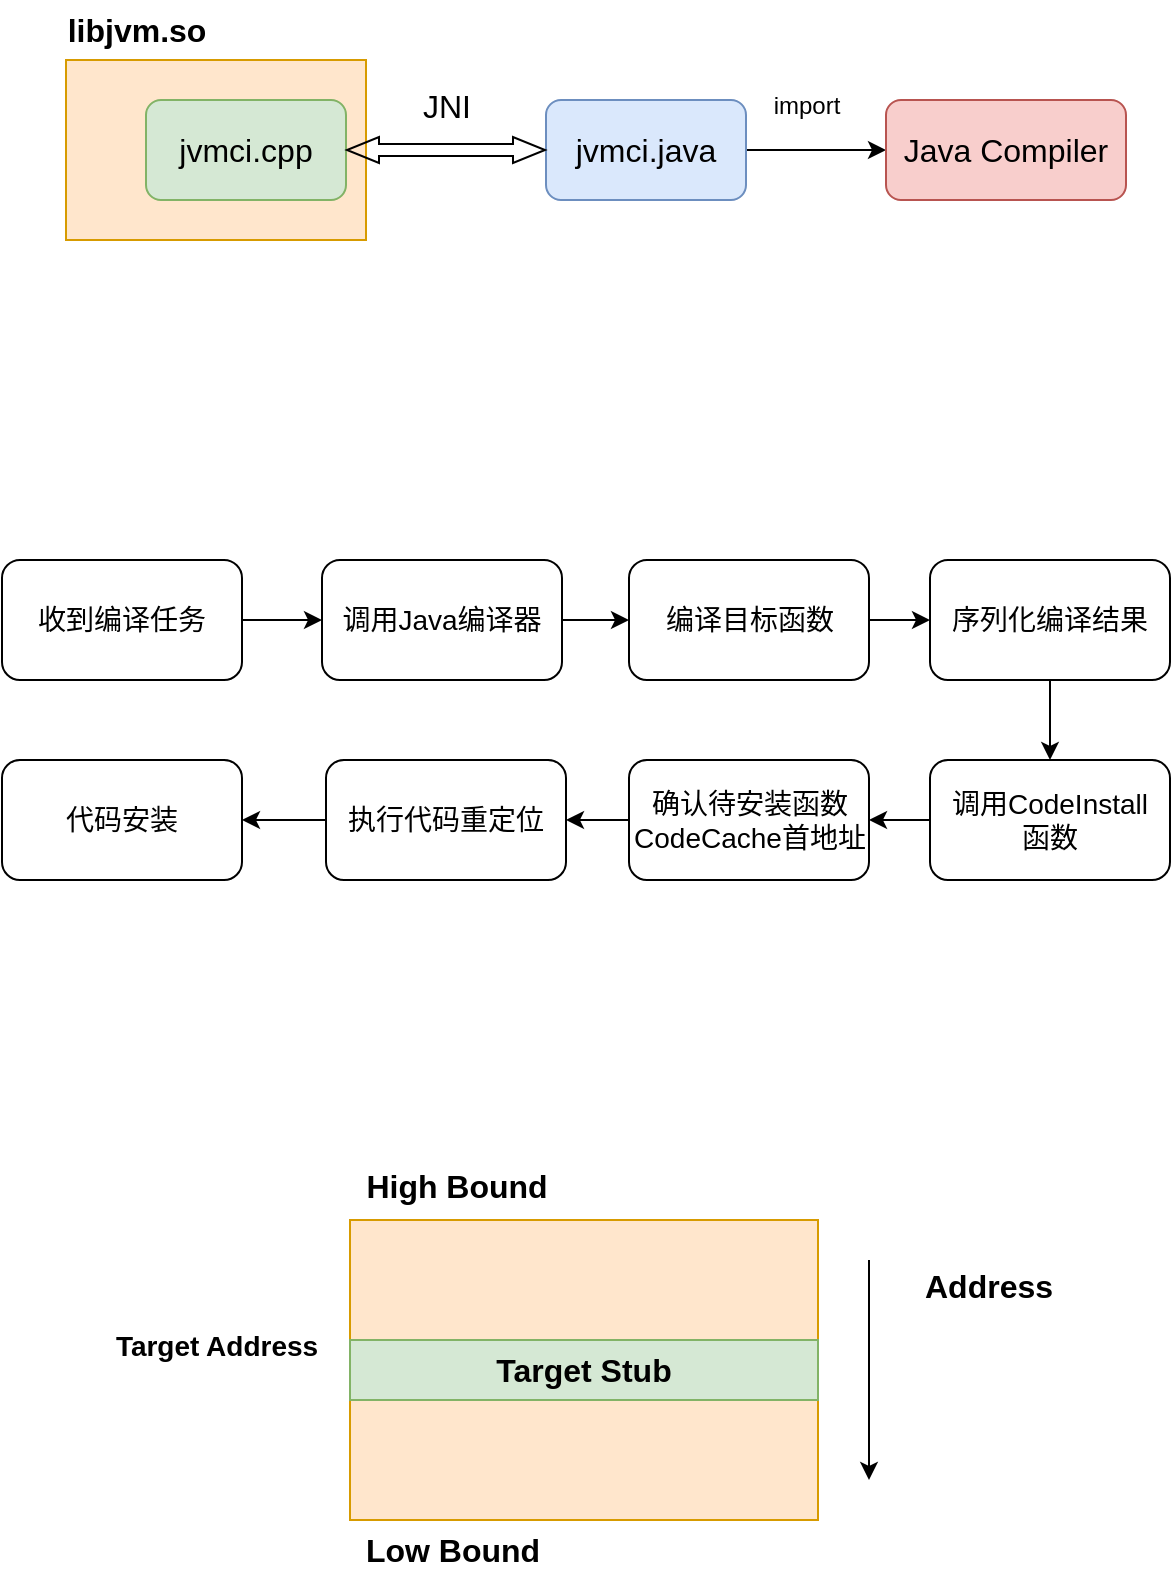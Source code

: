 <mxfile version="26.0.13">
  <diagram name="Page-1" id="_G9lPoWxat7-0CAS5zM7">
    <mxGraphModel dx="1426" dy="755" grid="1" gridSize="10" guides="1" tooltips="1" connect="1" arrows="1" fold="1" page="1" pageScale="1" pageWidth="827" pageHeight="1169" math="0" shadow="0">
      <root>
        <mxCell id="0" />
        <mxCell id="1" parent="0" />
        <mxCell id="5aYX-zWdXWkOe-InYHZb-1" value="" style="rounded=0;whiteSpace=wrap;html=1;fillColor=#ffe6cc;strokeColor=#d79b00;" parent="1" vertex="1">
          <mxGeometry x="154" y="90" width="150" height="90" as="geometry" />
        </mxCell>
        <mxCell id="5aYX-zWdXWkOe-InYHZb-2" value="&lt;font style=&quot;font-size: 16px;&quot;&gt;&lt;b&gt;libjvm.so&lt;/b&gt;&lt;/font&gt;" style="text;html=1;align=center;verticalAlign=middle;resizable=0;points=[];autosize=1;strokeColor=none;fillColor=none;" parent="1" vertex="1">
          <mxGeometry x="144" y="60" width="90" height="30" as="geometry" />
        </mxCell>
        <mxCell id="5aYX-zWdXWkOe-InYHZb-3" value="&lt;font style=&quot;font-size: 16px;&quot;&gt;jvmci.cpp&lt;/font&gt;" style="rounded=1;whiteSpace=wrap;html=1;fillColor=#d5e8d4;strokeColor=#82b366;" parent="1" vertex="1">
          <mxGeometry x="194" y="110" width="100" height="50" as="geometry" />
        </mxCell>
        <mxCell id="5aYX-zWdXWkOe-InYHZb-10" style="edgeStyle=orthogonalEdgeStyle;rounded=0;orthogonalLoop=1;jettySize=auto;html=1;exitX=1;exitY=0.5;exitDx=0;exitDy=0;entryX=0;entryY=0.5;entryDx=0;entryDy=0;" parent="1" source="5aYX-zWdXWkOe-InYHZb-6" target="5aYX-zWdXWkOe-InYHZb-7" edge="1">
          <mxGeometry relative="1" as="geometry" />
        </mxCell>
        <mxCell id="5aYX-zWdXWkOe-InYHZb-6" value="&lt;font style=&quot;font-size: 16px;&quot;&gt;jvmci.java&lt;/font&gt;" style="rounded=1;whiteSpace=wrap;html=1;fillColor=#dae8fc;strokeColor=#6c8ebf;" parent="1" vertex="1">
          <mxGeometry x="394" y="110" width="100" height="50" as="geometry" />
        </mxCell>
        <mxCell id="5aYX-zWdXWkOe-InYHZb-7" value="&lt;font style=&quot;font-size: 16px;&quot;&gt;Java Compiler&lt;/font&gt;" style="rounded=1;whiteSpace=wrap;html=1;fillColor=#f8cecc;strokeColor=#b85450;" parent="1" vertex="1">
          <mxGeometry x="564" y="110" width="120" height="50" as="geometry" />
        </mxCell>
        <mxCell id="5aYX-zWdXWkOe-InYHZb-8" value="" style="shape=flexArrow;endArrow=classic;startArrow=classic;html=1;rounded=0;exitX=1;exitY=0.5;exitDx=0;exitDy=0;entryX=0;entryY=0.5;entryDx=0;entryDy=0;endWidth=6;endSize=5;startWidth=6;startSize=5;strokeWidth=1;fontSize=2;spacing=0;width=6;" parent="1" source="5aYX-zWdXWkOe-InYHZb-3" target="5aYX-zWdXWkOe-InYHZb-6" edge="1">
          <mxGeometry width="100" height="100" relative="1" as="geometry">
            <mxPoint x="284" y="290" as="sourcePoint" />
            <mxPoint x="384" y="190" as="targetPoint" />
          </mxGeometry>
        </mxCell>
        <mxCell id="5aYX-zWdXWkOe-InYHZb-9" value="&lt;font style=&quot;font-size: 16px;&quot;&gt;JNI&lt;/font&gt;" style="text;html=1;align=center;verticalAlign=middle;resizable=0;points=[];autosize=1;strokeColor=none;fillColor=none;" parent="1" vertex="1">
          <mxGeometry x="319" y="98" width="50" height="30" as="geometry" />
        </mxCell>
        <mxCell id="5aYX-zWdXWkOe-InYHZb-11" value="import" style="text;html=1;align=center;verticalAlign=middle;resizable=0;points=[];autosize=1;strokeColor=none;fillColor=none;" parent="1" vertex="1">
          <mxGeometry x="494" y="98" width="60" height="30" as="geometry" />
        </mxCell>
        <mxCell id="ss0mkdK4vPv9JDS9_-59-14" style="edgeStyle=orthogonalEdgeStyle;rounded=0;orthogonalLoop=1;jettySize=auto;html=1;exitX=1;exitY=0.5;exitDx=0;exitDy=0;entryX=0;entryY=0.5;entryDx=0;entryDy=0;" parent="1" source="ss0mkdK4vPv9JDS9_-59-5" target="ss0mkdK4vPv9JDS9_-59-6" edge="1">
          <mxGeometry relative="1" as="geometry" />
        </mxCell>
        <mxCell id="ss0mkdK4vPv9JDS9_-59-5" value="&lt;font style=&quot;font-size: 14px;&quot;&gt;收到编译任务&lt;/font&gt;" style="rounded=1;whiteSpace=wrap;html=1;" parent="1" vertex="1">
          <mxGeometry x="122" y="340" width="120" height="60" as="geometry" />
        </mxCell>
        <mxCell id="ss0mkdK4vPv9JDS9_-59-15" style="edgeStyle=orthogonalEdgeStyle;rounded=0;orthogonalLoop=1;jettySize=auto;html=1;exitX=1;exitY=0.5;exitDx=0;exitDy=0;entryX=0;entryY=0.5;entryDx=0;entryDy=0;" parent="1" source="ss0mkdK4vPv9JDS9_-59-6" target="ss0mkdK4vPv9JDS9_-59-12" edge="1">
          <mxGeometry relative="1" as="geometry" />
        </mxCell>
        <mxCell id="ss0mkdK4vPv9JDS9_-59-6" value="&lt;font style=&quot;font-size: 14px;&quot;&gt;调用Java编译器&lt;/font&gt;" style="rounded=1;whiteSpace=wrap;html=1;" parent="1" vertex="1">
          <mxGeometry x="282" y="340" width="120" height="60" as="geometry" />
        </mxCell>
        <mxCell id="ss0mkdK4vPv9JDS9_-59-21" style="edgeStyle=orthogonalEdgeStyle;rounded=0;orthogonalLoop=1;jettySize=auto;html=1;exitX=0.5;exitY=1;exitDx=0;exitDy=0;entryX=0.5;entryY=0;entryDx=0;entryDy=0;" parent="1" source="ss0mkdK4vPv9JDS9_-59-7" target="ss0mkdK4vPv9JDS9_-59-20" edge="1">
          <mxGeometry relative="1" as="geometry" />
        </mxCell>
        <mxCell id="ss0mkdK4vPv9JDS9_-59-7" value="&lt;span style=&quot;font-size: 14px;&quot;&gt;序列化编译结果&lt;/span&gt;" style="rounded=1;whiteSpace=wrap;html=1;" parent="1" vertex="1">
          <mxGeometry x="586" y="340" width="120" height="60" as="geometry" />
        </mxCell>
        <mxCell id="ss0mkdK4vPv9JDS9_-59-18" style="edgeStyle=orthogonalEdgeStyle;rounded=0;orthogonalLoop=1;jettySize=auto;html=1;exitX=0;exitY=0.5;exitDx=0;exitDy=0;entryX=1;entryY=0.5;entryDx=0;entryDy=0;" parent="1" source="ss0mkdK4vPv9JDS9_-59-8" target="ss0mkdK4vPv9JDS9_-59-9" edge="1">
          <mxGeometry relative="1" as="geometry" />
        </mxCell>
        <mxCell id="ss0mkdK4vPv9JDS9_-59-8" value="&lt;span style=&quot;font-size: 14px;&quot;&gt;确认待安装函数CodeCache首地址&lt;/span&gt;" style="rounded=1;whiteSpace=wrap;html=1;" parent="1" vertex="1">
          <mxGeometry x="435.5" y="440" width="120" height="60" as="geometry" />
        </mxCell>
        <mxCell id="ss0mkdK4vPv9JDS9_-59-19" style="edgeStyle=orthogonalEdgeStyle;rounded=0;orthogonalLoop=1;jettySize=auto;html=1;exitX=0;exitY=0.5;exitDx=0;exitDy=0;entryX=1;entryY=0.5;entryDx=0;entryDy=0;" parent="1" source="ss0mkdK4vPv9JDS9_-59-9" target="ss0mkdK4vPv9JDS9_-59-10" edge="1">
          <mxGeometry relative="1" as="geometry" />
        </mxCell>
        <mxCell id="ss0mkdK4vPv9JDS9_-59-9" value="&lt;span style=&quot;font-size: 14px;&quot;&gt;执行代码重定位&lt;/span&gt;" style="rounded=1;whiteSpace=wrap;html=1;" parent="1" vertex="1">
          <mxGeometry x="284" y="440" width="120" height="60" as="geometry" />
        </mxCell>
        <mxCell id="ss0mkdK4vPv9JDS9_-59-10" value="&lt;span style=&quot;font-size: 14px;&quot;&gt;代码安装&lt;/span&gt;" style="rounded=1;whiteSpace=wrap;html=1;" parent="1" vertex="1">
          <mxGeometry x="122" y="440" width="120" height="60" as="geometry" />
        </mxCell>
        <mxCell id="ss0mkdK4vPv9JDS9_-59-16" style="edgeStyle=orthogonalEdgeStyle;rounded=0;orthogonalLoop=1;jettySize=auto;html=1;exitX=1;exitY=0.5;exitDx=0;exitDy=0;entryX=0;entryY=0.5;entryDx=0;entryDy=0;" parent="1" source="ss0mkdK4vPv9JDS9_-59-12" target="ss0mkdK4vPv9JDS9_-59-7" edge="1">
          <mxGeometry relative="1" as="geometry" />
        </mxCell>
        <mxCell id="ss0mkdK4vPv9JDS9_-59-12" value="&lt;span style=&quot;font-size: 14px;&quot;&gt;编译目标函数&lt;/span&gt;" style="rounded=1;whiteSpace=wrap;html=1;" parent="1" vertex="1">
          <mxGeometry x="435.5" y="340" width="120" height="60" as="geometry" />
        </mxCell>
        <mxCell id="ss0mkdK4vPv9JDS9_-59-22" style="edgeStyle=orthogonalEdgeStyle;rounded=0;orthogonalLoop=1;jettySize=auto;html=1;exitX=0;exitY=0.5;exitDx=0;exitDy=0;entryX=1;entryY=0.5;entryDx=0;entryDy=0;" parent="1" source="ss0mkdK4vPv9JDS9_-59-20" target="ss0mkdK4vPv9JDS9_-59-8" edge="1">
          <mxGeometry relative="1" as="geometry" />
        </mxCell>
        <mxCell id="ss0mkdK4vPv9JDS9_-59-20" value="&lt;span style=&quot;font-size: 14px;&quot;&gt;调用CodeInstall&lt;/span&gt;&lt;div&gt;&lt;span style=&quot;font-size: 14px;&quot;&gt;函数&lt;/span&gt;&lt;/div&gt;" style="rounded=1;whiteSpace=wrap;html=1;" parent="1" vertex="1">
          <mxGeometry x="586" y="440" width="120" height="60" as="geometry" />
        </mxCell>
        <mxCell id="k0R7uRQIOEUwSTuezCch-1" value="" style="rounded=0;whiteSpace=wrap;html=1;fillColor=#ffe6cc;strokeColor=#d79b00;" vertex="1" parent="1">
          <mxGeometry x="296" y="670" width="234" height="150" as="geometry" />
        </mxCell>
        <mxCell id="k0R7uRQIOEUwSTuezCch-2" value="&lt;font style=&quot;font-size: 16px;&quot;&gt;&lt;b&gt;Target Stub&lt;/b&gt;&lt;/font&gt;" style="rounded=0;whiteSpace=wrap;html=1;fillColor=#d5e8d4;strokeColor=#82b366;" vertex="1" parent="1">
          <mxGeometry x="296" y="730" width="234" height="30" as="geometry" />
        </mxCell>
        <mxCell id="k0R7uRQIOEUwSTuezCch-3" value="" style="endArrow=classic;html=1;rounded=0;" edge="1" parent="1">
          <mxGeometry width="50" height="50" relative="1" as="geometry">
            <mxPoint x="555.5" y="690" as="sourcePoint" />
            <mxPoint x="555.5" y="800" as="targetPoint" />
          </mxGeometry>
        </mxCell>
        <mxCell id="k0R7uRQIOEUwSTuezCch-4" value="&lt;font style=&quot;font-size: 16px;&quot;&gt;&lt;b&gt;High Bound&lt;/b&gt;&lt;/font&gt;" style="text;html=1;align=center;verticalAlign=middle;resizable=0;points=[];autosize=1;strokeColor=none;fillColor=none;" vertex="1" parent="1">
          <mxGeometry x="294" y="638" width="110" height="30" as="geometry" />
        </mxCell>
        <mxCell id="k0R7uRQIOEUwSTuezCch-5" value="&lt;font style=&quot;font-size: 16px;&quot;&gt;&lt;b&gt;Low Bound&lt;/b&gt;&lt;/font&gt;" style="text;html=1;align=center;verticalAlign=middle;resizable=0;points=[];autosize=1;strokeColor=none;fillColor=none;" vertex="1" parent="1">
          <mxGeometry x="292" y="820" width="110" height="30" as="geometry" />
        </mxCell>
        <mxCell id="k0R7uRQIOEUwSTuezCch-6" value="&lt;font style=&quot;font-size: 16px;&quot;&gt;&lt;b&gt;Address&lt;/b&gt;&lt;/font&gt;" style="text;html=1;align=center;verticalAlign=middle;resizable=0;points=[];autosize=1;strokeColor=none;fillColor=none;" vertex="1" parent="1">
          <mxGeometry x="569.5" y="688" width="90" height="30" as="geometry" />
        </mxCell>
        <mxCell id="k0R7uRQIOEUwSTuezCch-8" value="&lt;font style=&quot;font-size: 14px;&quot;&gt;&lt;b&gt;Target Address&lt;/b&gt;&lt;/font&gt;" style="text;html=1;align=center;verticalAlign=middle;resizable=0;points=[];autosize=1;strokeColor=none;fillColor=none;" vertex="1" parent="1">
          <mxGeometry x="169" y="718" width="120" height="30" as="geometry" />
        </mxCell>
      </root>
    </mxGraphModel>
  </diagram>
</mxfile>
